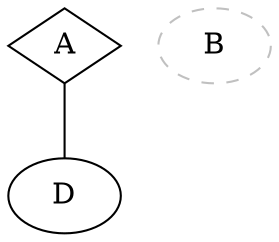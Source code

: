 digraph test2147483648 {

  A [shape=diamond]
  B [style=dashed, color=grey]
  A -> D [penwidth=1, arrowhead=none]

}
